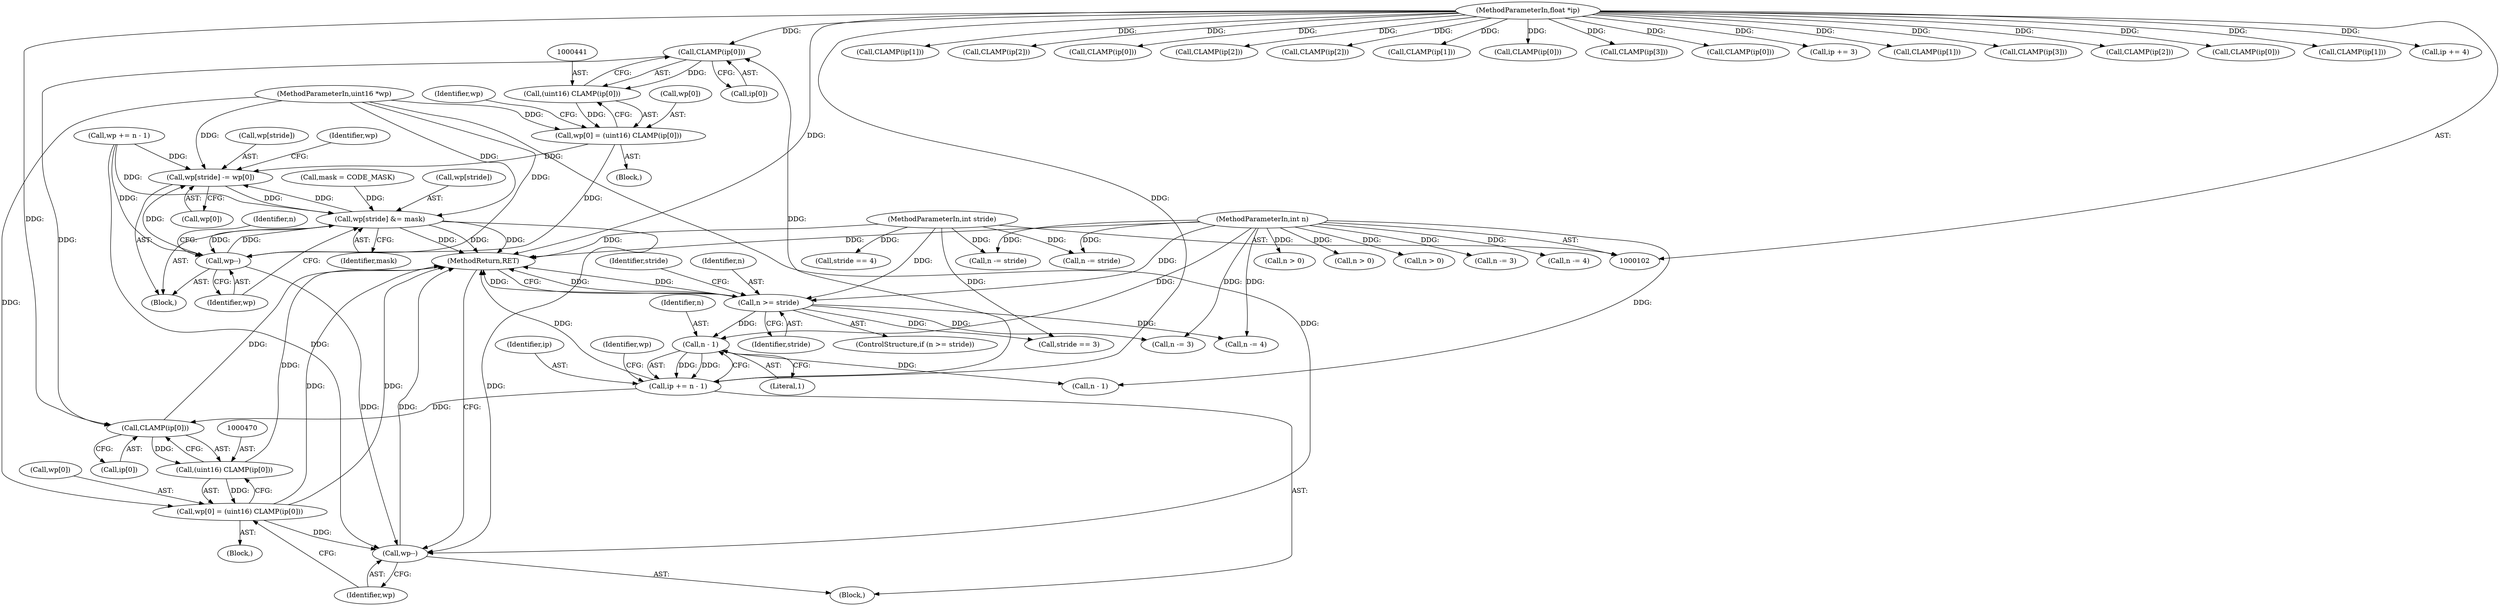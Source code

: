 digraph "0_libtiff_83a4b92815ea04969d494416eaae3d4c6b338e4a#diff-c8b4b355f9b5c06d585b23138e1c185f_1@array" {
"1000442" [label="(Call,CLAMP(ip[0]))"];
"1000416" [label="(Call,ip += n - 1)"];
"1000418" [label="(Call,n - 1)"];
"1000127" [label="(Call,n >= stride)"];
"1000104" [label="(MethodParameterIn,int n)"];
"1000105" [label="(MethodParameterIn,int stride)"];
"1000103" [label="(MethodParameterIn,float *ip)"];
"1000440" [label="(Call,(uint16) CLAMP(ip[0]))"];
"1000436" [label="(Call,wp[0] = (uint16) CLAMP(ip[0]))"];
"1000446" [label="(Call,wp[stride] -= wp[0])"];
"1000453" [label="(Call,wp[stride] &= mask)"];
"1000458" [label="(Call,wp--)"];
"1000475" [label="(Call,wp--)"];
"1000471" [label="(Call,CLAMP(ip[0]))"];
"1000469" [label="(Call,(uint16) CLAMP(ip[0]))"];
"1000465" [label="(Call,wp[0] = (uint16) CLAMP(ip[0]))"];
"1000352" [label="(Call,CLAMP(ip[1]))"];
"1000420" [label="(Literal,1)"];
"1000123" [label="(Call,mask = CODE_MASK)"];
"1000442" [label="(Call,CLAMP(ip[0]))"];
"1000430" [label="(Call,n > 0)"];
"1000433" [label="(Block,)"];
"1000168" [label="(Call,CLAMP(ip[2]))"];
"1000269" [label="(Call,CLAMP(ip[0]))"];
"1000103" [label="(MethodParameterIn,float *ip)"];
"1000309" [label="(Call,n -= 4)"];
"1000104" [label="(MethodParameterIn,int n)"];
"1000237" [label="(Call,CLAMP(ip[2]))"];
"1000475" [label="(Call,wp--)"];
"1000423" [label="(Call,n - 1)"];
"1000172" [label="(Call,n -= 3)"];
"1000374" [label="(Call,CLAMP(ip[2]))"];
"1000440" [label="(Call,(uint16) CLAMP(ip[0]))"];
"1000453" [label="(Call,wp[stride] &= mask)"];
"1000313" [label="(Call,n > 0)"];
"1000156" [label="(Call,CLAMP(ip[1]))"];
"1000443" [label="(Call,ip[0])"];
"1000106" [label="(MethodParameterIn,uint16 *wp)"];
"1000476" [label="(Identifier,wp)"];
"1000257" [label="(Call,stride == 4)"];
"1000454" [label="(Call,wp[stride])"];
"1000132" [label="(Call,stride == 3)"];
"1000463" [label="(Block,)"];
"1000176" [label="(Call,n > 0)"];
"1000127" [label="(Call,n >= stride)"];
"1000434" [label="(Block,)"];
"1000447" [label="(Call,wp[stride])"];
"1000457" [label="(Identifier,mask)"];
"1000426" [label="(Call,n -= stride)"];
"1000128" [label="(Identifier,n)"];
"1000436" [label="(Call,wp[0] = (uint16) CLAMP(ip[0]))"];
"1000446" [label="(Call,wp[stride] -= wp[0])"];
"1000126" [label="(ControlStructure,if (n >= stride))"];
"1000418" [label="(Call,n - 1)"];
"1000421" [label="(Call,wp += n - 1)"];
"1000465" [label="(Call,wp[0] = (uint16) CLAMP(ip[0]))"];
"1000417" [label="(Identifier,ip)"];
"1000330" [label="(Call,CLAMP(ip[0]))"];
"1000415" [label="(Block,)"];
"1000105" [label="(MethodParameterIn,int stride)"];
"1000461" [label="(Identifier,n)"];
"1000305" [label="(Call,CLAMP(ip[3]))"];
"1000422" [label="(Identifier,wp)"];
"1000133" [label="(Identifier,stride)"];
"1000455" [label="(Identifier,wp)"];
"1000419" [label="(Identifier,n)"];
"1000477" [label="(MethodReturn,RET)"];
"1000460" [label="(Call,n -= stride)"];
"1000144" [label="(Call,CLAMP(ip[0]))"];
"1000186" [label="(Call,ip += 3)"];
"1000459" [label="(Identifier,wp)"];
"1000180" [label="(Call,n -= 3)"];
"1000416" [label="(Call,ip += n - 1)"];
"1000471" [label="(Call,CLAMP(ip[0]))"];
"1000317" [label="(Call,n -= 4)"];
"1000215" [label="(Call,CLAMP(ip[1]))"];
"1000396" [label="(Call,CLAMP(ip[3]))"];
"1000293" [label="(Call,CLAMP(ip[2]))"];
"1000437" [label="(Call,wp[0])"];
"1000469" [label="(Call,(uint16) CLAMP(ip[0]))"];
"1000466" [label="(Call,wp[0])"];
"1000458" [label="(Call,wp--)"];
"1000472" [label="(Call,ip[0])"];
"1000129" [label="(Identifier,stride)"];
"1000193" [label="(Call,CLAMP(ip[0]))"];
"1000450" [label="(Call,wp[0])"];
"1000281" [label="(Call,CLAMP(ip[1]))"];
"1000323" [label="(Call,ip += 4)"];
"1000448" [label="(Identifier,wp)"];
"1000442" -> "1000440"  [label="AST: "];
"1000442" -> "1000443"  [label="CFG: "];
"1000443" -> "1000442"  [label="AST: "];
"1000440" -> "1000442"  [label="CFG: "];
"1000442" -> "1000440"  [label="DDG: "];
"1000416" -> "1000442"  [label="DDG: "];
"1000103" -> "1000442"  [label="DDG: "];
"1000442" -> "1000471"  [label="DDG: "];
"1000416" -> "1000415"  [label="AST: "];
"1000416" -> "1000418"  [label="CFG: "];
"1000417" -> "1000416"  [label="AST: "];
"1000418" -> "1000416"  [label="AST: "];
"1000422" -> "1000416"  [label="CFG: "];
"1000416" -> "1000477"  [label="DDG: "];
"1000418" -> "1000416"  [label="DDG: "];
"1000418" -> "1000416"  [label="DDG: "];
"1000103" -> "1000416"  [label="DDG: "];
"1000416" -> "1000471"  [label="DDG: "];
"1000418" -> "1000420"  [label="CFG: "];
"1000419" -> "1000418"  [label="AST: "];
"1000420" -> "1000418"  [label="AST: "];
"1000127" -> "1000418"  [label="DDG: "];
"1000104" -> "1000418"  [label="DDG: "];
"1000418" -> "1000423"  [label="DDG: "];
"1000127" -> "1000126"  [label="AST: "];
"1000127" -> "1000129"  [label="CFG: "];
"1000128" -> "1000127"  [label="AST: "];
"1000129" -> "1000127"  [label="AST: "];
"1000133" -> "1000127"  [label="CFG: "];
"1000477" -> "1000127"  [label="CFG: "];
"1000127" -> "1000477"  [label="DDG: "];
"1000127" -> "1000477"  [label="DDG: "];
"1000127" -> "1000477"  [label="DDG: "];
"1000104" -> "1000127"  [label="DDG: "];
"1000105" -> "1000127"  [label="DDG: "];
"1000127" -> "1000132"  [label="DDG: "];
"1000127" -> "1000172"  [label="DDG: "];
"1000127" -> "1000309"  [label="DDG: "];
"1000104" -> "1000102"  [label="AST: "];
"1000104" -> "1000477"  [label="DDG: "];
"1000104" -> "1000172"  [label="DDG: "];
"1000104" -> "1000176"  [label="DDG: "];
"1000104" -> "1000180"  [label="DDG: "];
"1000104" -> "1000309"  [label="DDG: "];
"1000104" -> "1000313"  [label="DDG: "];
"1000104" -> "1000317"  [label="DDG: "];
"1000104" -> "1000423"  [label="DDG: "];
"1000104" -> "1000426"  [label="DDG: "];
"1000104" -> "1000430"  [label="DDG: "];
"1000104" -> "1000460"  [label="DDG: "];
"1000105" -> "1000102"  [label="AST: "];
"1000105" -> "1000477"  [label="DDG: "];
"1000105" -> "1000132"  [label="DDG: "];
"1000105" -> "1000257"  [label="DDG: "];
"1000105" -> "1000426"  [label="DDG: "];
"1000105" -> "1000460"  [label="DDG: "];
"1000103" -> "1000102"  [label="AST: "];
"1000103" -> "1000477"  [label="DDG: "];
"1000103" -> "1000144"  [label="DDG: "];
"1000103" -> "1000156"  [label="DDG: "];
"1000103" -> "1000168"  [label="DDG: "];
"1000103" -> "1000186"  [label="DDG: "];
"1000103" -> "1000193"  [label="DDG: "];
"1000103" -> "1000215"  [label="DDG: "];
"1000103" -> "1000237"  [label="DDG: "];
"1000103" -> "1000269"  [label="DDG: "];
"1000103" -> "1000281"  [label="DDG: "];
"1000103" -> "1000293"  [label="DDG: "];
"1000103" -> "1000305"  [label="DDG: "];
"1000103" -> "1000323"  [label="DDG: "];
"1000103" -> "1000330"  [label="DDG: "];
"1000103" -> "1000352"  [label="DDG: "];
"1000103" -> "1000374"  [label="DDG: "];
"1000103" -> "1000396"  [label="DDG: "];
"1000103" -> "1000471"  [label="DDG: "];
"1000440" -> "1000436"  [label="AST: "];
"1000441" -> "1000440"  [label="AST: "];
"1000436" -> "1000440"  [label="CFG: "];
"1000440" -> "1000436"  [label="DDG: "];
"1000436" -> "1000434"  [label="AST: "];
"1000437" -> "1000436"  [label="AST: "];
"1000448" -> "1000436"  [label="CFG: "];
"1000106" -> "1000436"  [label="DDG: "];
"1000436" -> "1000446"  [label="DDG: "];
"1000436" -> "1000458"  [label="DDG: "];
"1000446" -> "1000433"  [label="AST: "];
"1000446" -> "1000450"  [label="CFG: "];
"1000447" -> "1000446"  [label="AST: "];
"1000450" -> "1000446"  [label="AST: "];
"1000455" -> "1000446"  [label="CFG: "];
"1000458" -> "1000446"  [label="DDG: "];
"1000421" -> "1000446"  [label="DDG: "];
"1000106" -> "1000446"  [label="DDG: "];
"1000453" -> "1000446"  [label="DDG: "];
"1000446" -> "1000453"  [label="DDG: "];
"1000453" -> "1000433"  [label="AST: "];
"1000453" -> "1000457"  [label="CFG: "];
"1000454" -> "1000453"  [label="AST: "];
"1000457" -> "1000453"  [label="AST: "];
"1000459" -> "1000453"  [label="CFG: "];
"1000453" -> "1000477"  [label="DDG: "];
"1000453" -> "1000477"  [label="DDG: "];
"1000453" -> "1000477"  [label="DDG: "];
"1000458" -> "1000453"  [label="DDG: "];
"1000421" -> "1000453"  [label="DDG: "];
"1000106" -> "1000453"  [label="DDG: "];
"1000123" -> "1000453"  [label="DDG: "];
"1000453" -> "1000458"  [label="DDG: "];
"1000453" -> "1000475"  [label="DDG: "];
"1000458" -> "1000433"  [label="AST: "];
"1000458" -> "1000459"  [label="CFG: "];
"1000459" -> "1000458"  [label="AST: "];
"1000461" -> "1000458"  [label="CFG: "];
"1000421" -> "1000458"  [label="DDG: "];
"1000106" -> "1000458"  [label="DDG: "];
"1000458" -> "1000475"  [label="DDG: "];
"1000475" -> "1000415"  [label="AST: "];
"1000475" -> "1000476"  [label="CFG: "];
"1000476" -> "1000475"  [label="AST: "];
"1000477" -> "1000475"  [label="CFG: "];
"1000475" -> "1000477"  [label="DDG: "];
"1000421" -> "1000475"  [label="DDG: "];
"1000465" -> "1000475"  [label="DDG: "];
"1000106" -> "1000475"  [label="DDG: "];
"1000471" -> "1000469"  [label="AST: "];
"1000471" -> "1000472"  [label="CFG: "];
"1000472" -> "1000471"  [label="AST: "];
"1000469" -> "1000471"  [label="CFG: "];
"1000471" -> "1000477"  [label="DDG: "];
"1000471" -> "1000469"  [label="DDG: "];
"1000469" -> "1000465"  [label="AST: "];
"1000470" -> "1000469"  [label="AST: "];
"1000465" -> "1000469"  [label="CFG: "];
"1000469" -> "1000477"  [label="DDG: "];
"1000469" -> "1000465"  [label="DDG: "];
"1000465" -> "1000463"  [label="AST: "];
"1000466" -> "1000465"  [label="AST: "];
"1000476" -> "1000465"  [label="CFG: "];
"1000465" -> "1000477"  [label="DDG: "];
"1000465" -> "1000477"  [label="DDG: "];
"1000106" -> "1000465"  [label="DDG: "];
}
